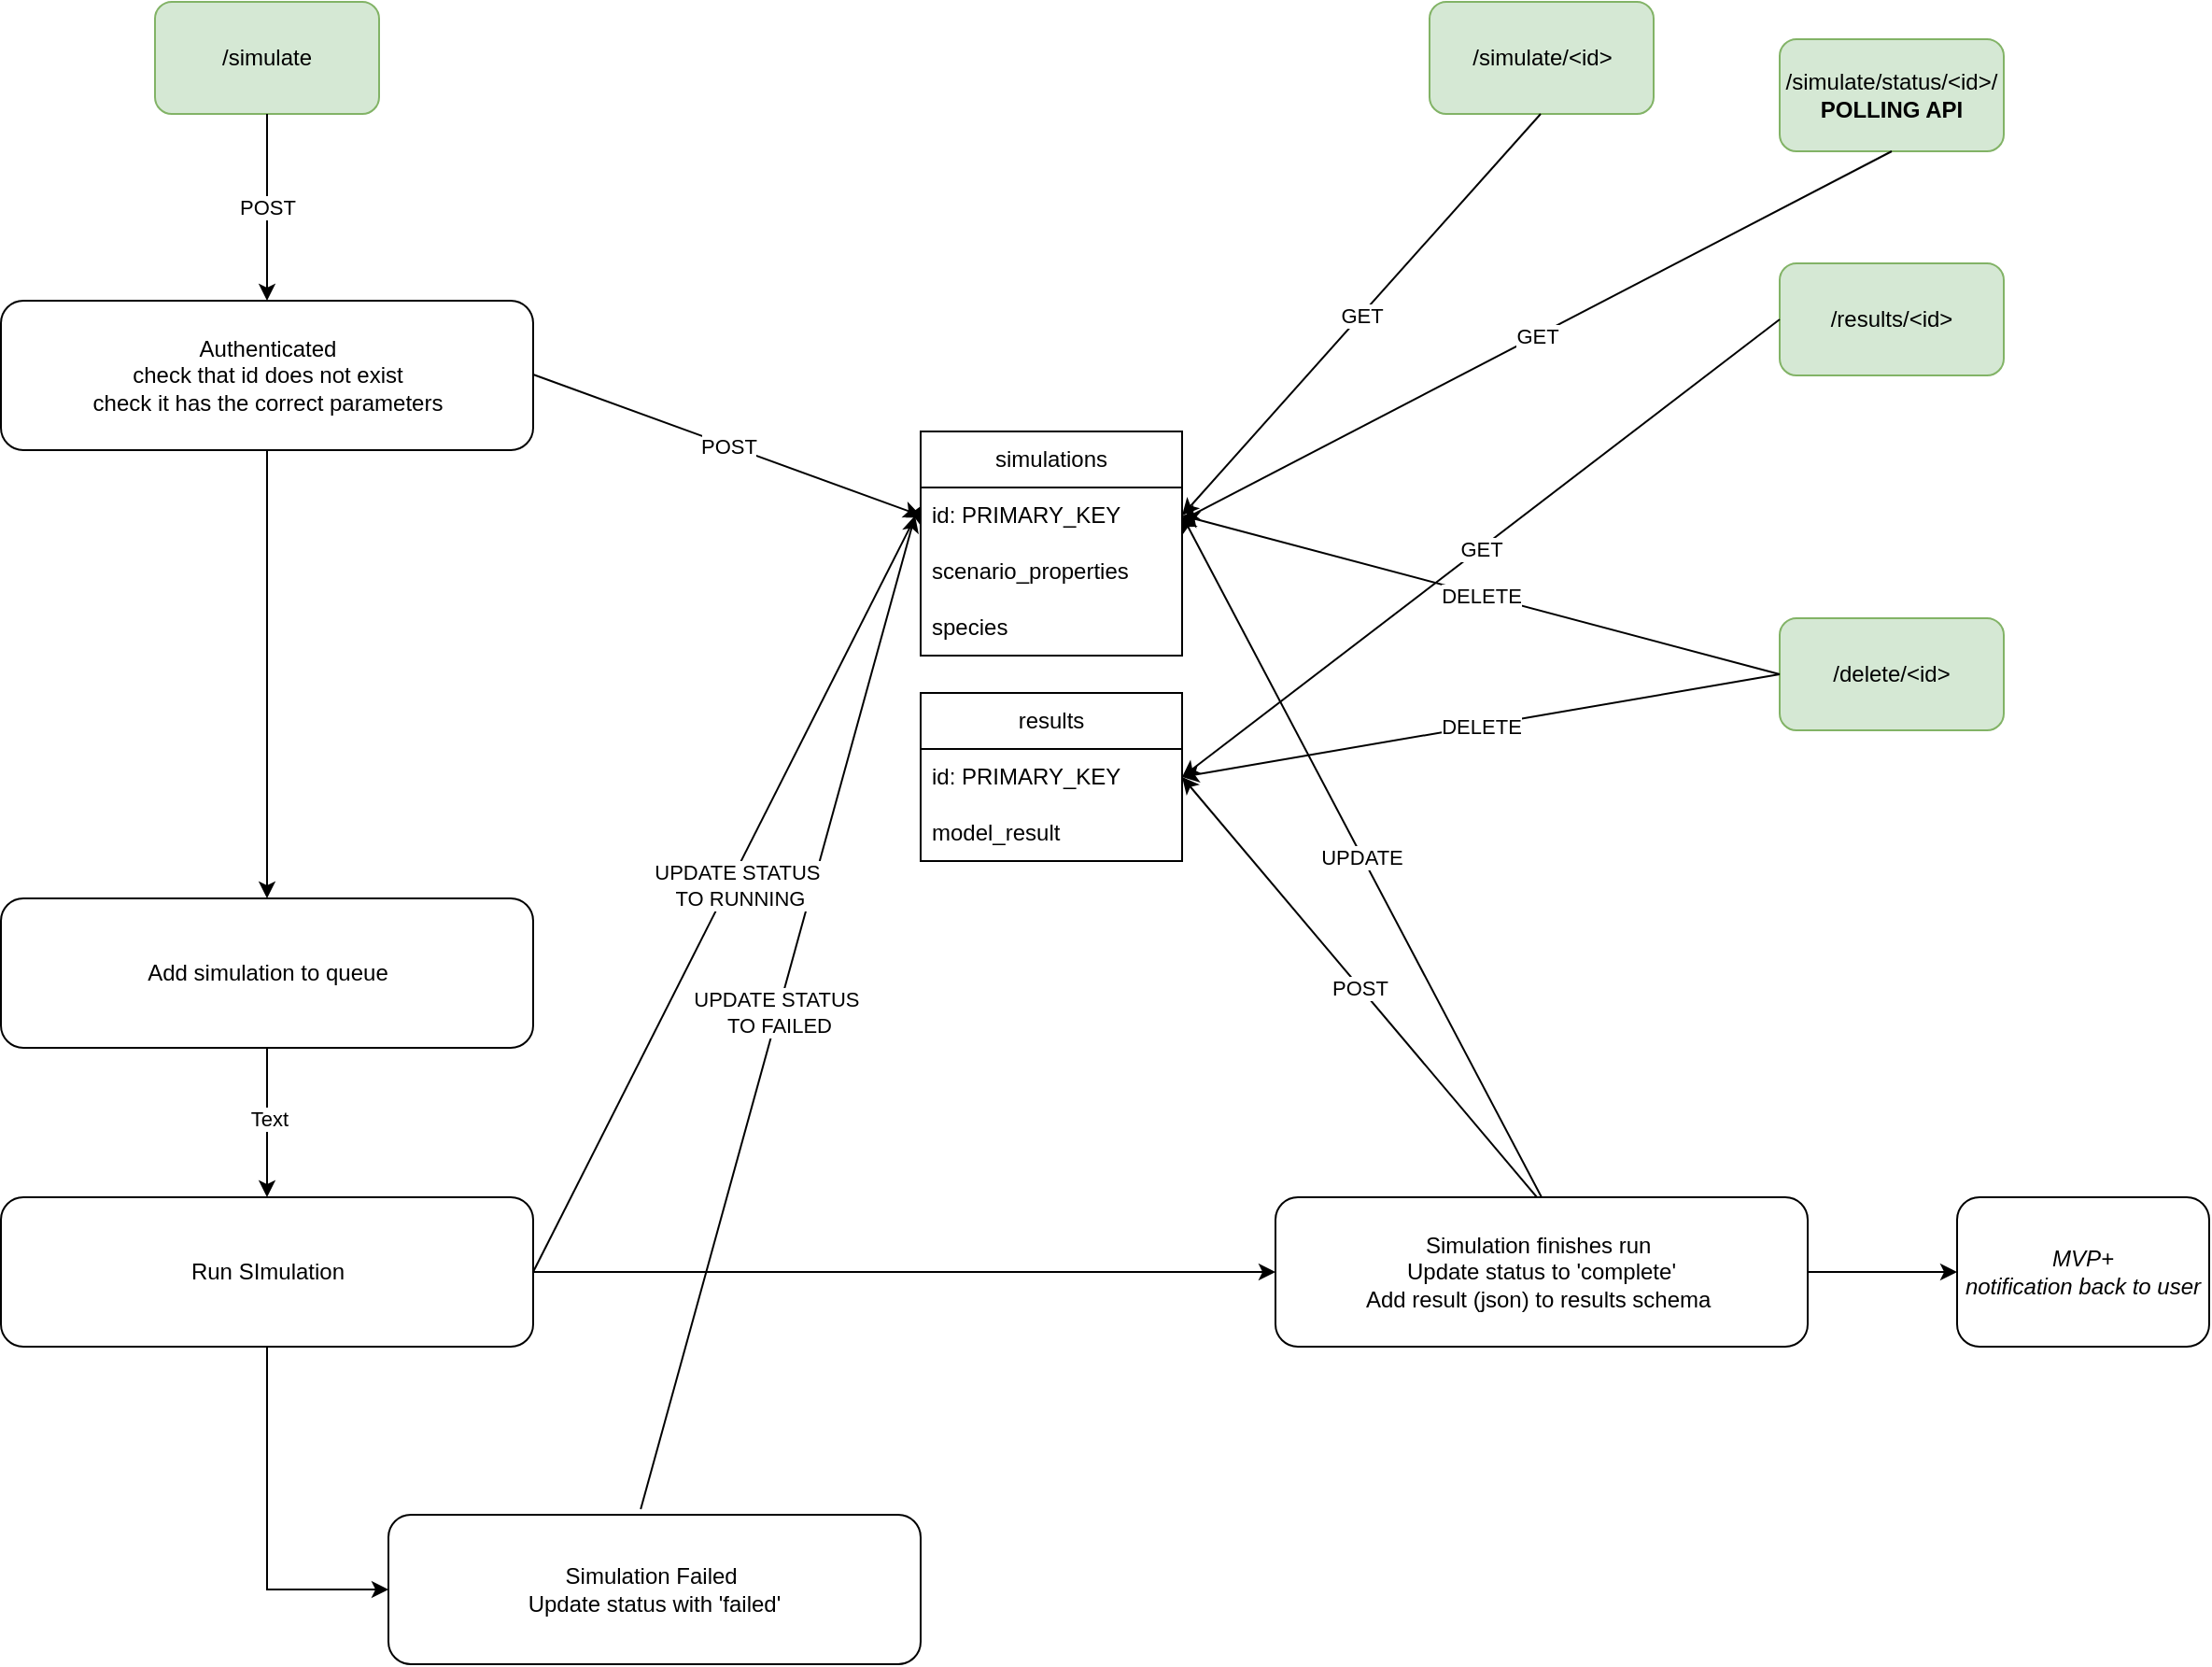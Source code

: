 <mxfile version="24.4.9" type="github">
  <diagram name="Page-1" id="TQ4eBMd5YeBiTXItU8jS">
    <mxGraphModel dx="1434" dy="772" grid="1" gridSize="10" guides="1" tooltips="1" connect="1" arrows="1" fold="1" page="1" pageScale="1" pageWidth="850" pageHeight="1100" math="0" shadow="0">
      <root>
        <mxCell id="0" />
        <mxCell id="1" parent="0" />
        <mxCell id="Oc1wq3lQpYeWBhhOjSAj-2" value="/simulate" style="rounded=1;whiteSpace=wrap;html=1;fillColor=#d5e8d4;strokeColor=#82b366;" parent="1" vertex="1">
          <mxGeometry x="370" y="40" width="120" height="60" as="geometry" />
        </mxCell>
        <mxCell id="xN9SMs_Lk29yB2TB7Gc1-17" value="" style="edgeStyle=orthogonalEdgeStyle;rounded=0;orthogonalLoop=1;jettySize=auto;html=1;" parent="1" source="xN9SMs_Lk29yB2TB7Gc1-1" target="xN9SMs_Lk29yB2TB7Gc1-20" edge="1">
          <mxGeometry relative="1" as="geometry">
            <mxPoint x="430" y="360" as="targetPoint" />
          </mxGeometry>
        </mxCell>
        <mxCell id="xN9SMs_Lk29yB2TB7Gc1-1" value="&lt;div&gt;Authenticated&lt;/div&gt;check that id does not exist&lt;div&gt;check it has the correct parameters&lt;/div&gt;" style="rounded=1;whiteSpace=wrap;html=1;" parent="1" vertex="1">
          <mxGeometry x="287.5" y="200" width="285" height="80" as="geometry" />
        </mxCell>
        <mxCell id="xN9SMs_Lk29yB2TB7Gc1-4" value="simulations" style="swimlane;fontStyle=0;childLayout=stackLayout;horizontal=1;startSize=30;horizontalStack=0;resizeParent=1;resizeParentMax=0;resizeLast=0;collapsible=1;marginBottom=0;whiteSpace=wrap;html=1;" parent="1" vertex="1">
          <mxGeometry x="780" y="270" width="140" height="120" as="geometry" />
        </mxCell>
        <mxCell id="xN9SMs_Lk29yB2TB7Gc1-5" value="id: PRIMARY_KEY" style="text;strokeColor=none;fillColor=none;align=left;verticalAlign=middle;spacingLeft=4;spacingRight=4;overflow=hidden;points=[[0,0.5],[1,0.5]];portConstraint=eastwest;rotatable=0;whiteSpace=wrap;html=1;" parent="xN9SMs_Lk29yB2TB7Gc1-4" vertex="1">
          <mxGeometry y="30" width="140" height="30" as="geometry" />
        </mxCell>
        <mxCell id="xN9SMs_Lk29yB2TB7Gc1-6" value="scenario_properties" style="text;strokeColor=none;fillColor=none;align=left;verticalAlign=middle;spacingLeft=4;spacingRight=4;overflow=hidden;points=[[0,0.5],[1,0.5]];portConstraint=eastwest;rotatable=0;whiteSpace=wrap;html=1;" parent="xN9SMs_Lk29yB2TB7Gc1-4" vertex="1">
          <mxGeometry y="60" width="140" height="30" as="geometry" />
        </mxCell>
        <mxCell id="xN9SMs_Lk29yB2TB7Gc1-7" value="species" style="text;strokeColor=none;fillColor=none;align=left;verticalAlign=middle;spacingLeft=4;spacingRight=4;overflow=hidden;points=[[0,0.5],[1,0.5]];portConstraint=eastwest;rotatable=0;whiteSpace=wrap;html=1;" parent="xN9SMs_Lk29yB2TB7Gc1-4" vertex="1">
          <mxGeometry y="90" width="140" height="30" as="geometry" />
        </mxCell>
        <mxCell id="xN9SMs_Lk29yB2TB7Gc1-8" value="results" style="swimlane;fontStyle=0;childLayout=stackLayout;horizontal=1;startSize=30;horizontalStack=0;resizeParent=1;resizeParentMax=0;resizeLast=0;collapsible=1;marginBottom=0;whiteSpace=wrap;html=1;" parent="1" vertex="1">
          <mxGeometry x="780" y="410" width="140" height="90" as="geometry" />
        </mxCell>
        <mxCell id="xN9SMs_Lk29yB2TB7Gc1-9" value="id: PRIMARY_KEY" style="text;strokeColor=none;fillColor=none;align=left;verticalAlign=middle;spacingLeft=4;spacingRight=4;overflow=hidden;points=[[0,0.5],[1,0.5]];portConstraint=eastwest;rotatable=0;whiteSpace=wrap;html=1;" parent="xN9SMs_Lk29yB2TB7Gc1-8" vertex="1">
          <mxGeometry y="30" width="140" height="30" as="geometry" />
        </mxCell>
        <mxCell id="xN9SMs_Lk29yB2TB7Gc1-10" value="model_result" style="text;strokeColor=none;fillColor=none;align=left;verticalAlign=middle;spacingLeft=4;spacingRight=4;overflow=hidden;points=[[0,0.5],[1,0.5]];portConstraint=eastwest;rotatable=0;whiteSpace=wrap;html=1;" parent="xN9SMs_Lk29yB2TB7Gc1-8" vertex="1">
          <mxGeometry y="60" width="140" height="30" as="geometry" />
        </mxCell>
        <mxCell id="xN9SMs_Lk29yB2TB7Gc1-13" value="" style="endArrow=classic;html=1;rounded=0;entryX=0;entryY=0.5;entryDx=0;entryDy=0;" parent="1" target="xN9SMs_Lk29yB2TB7Gc1-5" edge="1">
          <mxGeometry relative="1" as="geometry">
            <mxPoint x="572.5" y="239.5" as="sourcePoint" />
            <mxPoint x="672.5" y="239.5" as="targetPoint" />
          </mxGeometry>
        </mxCell>
        <mxCell id="xN9SMs_Lk29yB2TB7Gc1-14" value="POST" style="edgeLabel;resizable=0;html=1;;align=center;verticalAlign=middle;" parent="xN9SMs_Lk29yB2TB7Gc1-13" connectable="0" vertex="1">
          <mxGeometry relative="1" as="geometry" />
        </mxCell>
        <mxCell id="xN9SMs_Lk29yB2TB7Gc1-23" value="" style="edgeStyle=orthogonalEdgeStyle;rounded=0;orthogonalLoop=1;jettySize=auto;html=1;" parent="1" source="xN9SMs_Lk29yB2TB7Gc1-20" target="xN9SMs_Lk29yB2TB7Gc1-22" edge="1">
          <mxGeometry relative="1" as="geometry" />
        </mxCell>
        <mxCell id="xN9SMs_Lk29yB2TB7Gc1-51" value="Text" style="edgeLabel;html=1;align=center;verticalAlign=middle;resizable=0;points=[];" parent="xN9SMs_Lk29yB2TB7Gc1-23" vertex="1" connectable="0">
          <mxGeometry x="-0.05" y="1" relative="1" as="geometry">
            <mxPoint as="offset" />
          </mxGeometry>
        </mxCell>
        <mxCell id="xN9SMs_Lk29yB2TB7Gc1-20" value="Add simulation to queue" style="rounded=1;whiteSpace=wrap;html=1;" parent="1" vertex="1">
          <mxGeometry x="287.5" y="520" width="285" height="80" as="geometry" />
        </mxCell>
        <mxCell id="xN9SMs_Lk29yB2TB7Gc1-26" value="" style="edgeStyle=orthogonalEdgeStyle;rounded=0;orthogonalLoop=1;jettySize=auto;html=1;entryX=0;entryY=0.5;entryDx=0;entryDy=0;" parent="1" source="xN9SMs_Lk29yB2TB7Gc1-22" target="xN9SMs_Lk29yB2TB7Gc1-25" edge="1">
          <mxGeometry relative="1" as="geometry" />
        </mxCell>
        <mxCell id="xN9SMs_Lk29yB2TB7Gc1-29" value="" style="edgeStyle=orthogonalEdgeStyle;rounded=0;orthogonalLoop=1;jettySize=auto;html=1;" parent="1" source="xN9SMs_Lk29yB2TB7Gc1-22" target="xN9SMs_Lk29yB2TB7Gc1-28" edge="1">
          <mxGeometry relative="1" as="geometry" />
        </mxCell>
        <mxCell id="xN9SMs_Lk29yB2TB7Gc1-22" value="Run SImulation" style="rounded=1;whiteSpace=wrap;html=1;" parent="1" vertex="1">
          <mxGeometry x="287.5" y="680" width="285" height="80" as="geometry" />
        </mxCell>
        <mxCell id="xN9SMs_Lk29yB2TB7Gc1-25" value="Simulation Failed&amp;nbsp;&lt;div&gt;Update status with &#39;failed&#39;&lt;/div&gt;" style="rounded=1;whiteSpace=wrap;html=1;" parent="1" vertex="1">
          <mxGeometry x="495" y="850" width="285" height="80" as="geometry" />
        </mxCell>
        <mxCell id="14rYZSYpVF71IEUwwzAR-5" value="" style="edgeStyle=orthogonalEdgeStyle;rounded=0;orthogonalLoop=1;jettySize=auto;html=1;" parent="1" source="xN9SMs_Lk29yB2TB7Gc1-28" target="14rYZSYpVF71IEUwwzAR-4" edge="1">
          <mxGeometry relative="1" as="geometry" />
        </mxCell>
        <mxCell id="xN9SMs_Lk29yB2TB7Gc1-28" value="Simulation finishes run&amp;nbsp;&lt;div&gt;Update status to &#39;complete&#39;&lt;/div&gt;&lt;div&gt;Add result (json) to results schema&amp;nbsp;&lt;/div&gt;" style="rounded=1;whiteSpace=wrap;html=1;" parent="1" vertex="1">
          <mxGeometry x="970" y="680" width="285" height="80" as="geometry" />
        </mxCell>
        <mxCell id="xN9SMs_Lk29yB2TB7Gc1-31" value="" style="endArrow=classic;html=1;rounded=0;entryX=1;entryY=0.5;entryDx=0;entryDy=0;" parent="1" target="xN9SMs_Lk29yB2TB7Gc1-9" edge="1">
          <mxGeometry relative="1" as="geometry">
            <mxPoint x="1110" y="680" as="sourcePoint" />
            <mxPoint x="1317.5" y="755.5" as="targetPoint" />
          </mxGeometry>
        </mxCell>
        <mxCell id="xN9SMs_Lk29yB2TB7Gc1-32" value="POST" style="edgeLabel;resizable=0;html=1;;align=center;verticalAlign=middle;" parent="xN9SMs_Lk29yB2TB7Gc1-31" connectable="0" vertex="1">
          <mxGeometry relative="1" as="geometry" />
        </mxCell>
        <mxCell id="xN9SMs_Lk29yB2TB7Gc1-33" value="" style="endArrow=classic;html=1;rounded=0;entryX=1;entryY=0.5;entryDx=0;entryDy=0;exitX=0.5;exitY=0;exitDx=0;exitDy=0;" parent="1" source="xN9SMs_Lk29yB2TB7Gc1-28" target="xN9SMs_Lk29yB2TB7Gc1-5" edge="1">
          <mxGeometry relative="1" as="geometry">
            <mxPoint x="1110" y="680" as="sourcePoint" />
            <mxPoint x="920" y="455" as="targetPoint" />
          </mxGeometry>
        </mxCell>
        <mxCell id="xN9SMs_Lk29yB2TB7Gc1-34" value="UPDATE" style="edgeLabel;resizable=0;html=1;;align=center;verticalAlign=middle;" parent="xN9SMs_Lk29yB2TB7Gc1-33" connectable="0" vertex="1">
          <mxGeometry relative="1" as="geometry" />
        </mxCell>
        <mxCell id="xN9SMs_Lk29yB2TB7Gc1-35" value="/simulate/&amp;lt;id&amp;gt;" style="rounded=1;whiteSpace=wrap;html=1;fillColor=#d5e8d4;strokeColor=#82b366;" parent="1" vertex="1">
          <mxGeometry x="1052.5" y="40" width="120" height="60" as="geometry" />
        </mxCell>
        <mxCell id="xN9SMs_Lk29yB2TB7Gc1-36" value="" style="endArrow=classic;html=1;rounded=0;entryX=0.5;entryY=0;entryDx=0;entryDy=0;" parent="1" target="xN9SMs_Lk29yB2TB7Gc1-1" edge="1">
          <mxGeometry relative="1" as="geometry">
            <mxPoint x="430" y="100" as="sourcePoint" />
            <mxPoint x="637.5" y="175.5" as="targetPoint" />
          </mxGeometry>
        </mxCell>
        <mxCell id="xN9SMs_Lk29yB2TB7Gc1-37" value="POST" style="edgeLabel;resizable=0;html=1;;align=center;verticalAlign=middle;" parent="xN9SMs_Lk29yB2TB7Gc1-36" connectable="0" vertex="1">
          <mxGeometry relative="1" as="geometry" />
        </mxCell>
        <mxCell id="xN9SMs_Lk29yB2TB7Gc1-38" value="" style="endArrow=classic;html=1;rounded=0;entryX=1;entryY=0.5;entryDx=0;entryDy=0;" parent="1" target="xN9SMs_Lk29yB2TB7Gc1-5" edge="1">
          <mxGeometry relative="1" as="geometry">
            <mxPoint x="1112" y="100" as="sourcePoint" />
            <mxPoint x="1112" y="200" as="targetPoint" />
          </mxGeometry>
        </mxCell>
        <mxCell id="xN9SMs_Lk29yB2TB7Gc1-39" value="GET" style="edgeLabel;resizable=0;html=1;;align=center;verticalAlign=middle;" parent="xN9SMs_Lk29yB2TB7Gc1-38" connectable="0" vertex="1">
          <mxGeometry relative="1" as="geometry" />
        </mxCell>
        <mxCell id="xN9SMs_Lk29yB2TB7Gc1-40" value="/results/&amp;lt;id&amp;gt;" style="rounded=1;whiteSpace=wrap;html=1;fillColor=#d5e8d4;strokeColor=#82b366;" parent="1" vertex="1">
          <mxGeometry x="1240" y="180" width="120" height="60" as="geometry" />
        </mxCell>
        <mxCell id="xN9SMs_Lk29yB2TB7Gc1-41" value="" style="endArrow=classic;html=1;rounded=0;entryX=1;entryY=0.5;entryDx=0;entryDy=0;exitX=0;exitY=0.5;exitDx=0;exitDy=0;" parent="1" source="xN9SMs_Lk29yB2TB7Gc1-40" target="xN9SMs_Lk29yB2TB7Gc1-9" edge="1">
          <mxGeometry relative="1" as="geometry">
            <mxPoint x="1102" y="300" as="sourcePoint" />
            <mxPoint x="910" y="515" as="targetPoint" />
          </mxGeometry>
        </mxCell>
        <mxCell id="xN9SMs_Lk29yB2TB7Gc1-42" value="GET" style="edgeLabel;resizable=0;html=1;;align=center;verticalAlign=middle;" parent="xN9SMs_Lk29yB2TB7Gc1-41" connectable="0" vertex="1">
          <mxGeometry relative="1" as="geometry" />
        </mxCell>
        <mxCell id="xN9SMs_Lk29yB2TB7Gc1-43" value="/delete/&amp;lt;id&amp;gt;" style="rounded=1;whiteSpace=wrap;html=1;fillColor=#d5e8d4;strokeColor=#82b366;" parent="1" vertex="1">
          <mxGeometry x="1240" y="370" width="120" height="60" as="geometry" />
        </mxCell>
        <mxCell id="xN9SMs_Lk29yB2TB7Gc1-44" value="" style="endArrow=classic;html=1;rounded=0;entryX=1;entryY=0.5;entryDx=0;entryDy=0;exitX=0;exitY=0.5;exitDx=0;exitDy=0;" parent="1" source="xN9SMs_Lk29yB2TB7Gc1-43" target="xN9SMs_Lk29yB2TB7Gc1-5" edge="1">
          <mxGeometry relative="1" as="geometry">
            <mxPoint x="1255" y="210" as="sourcePoint" />
            <mxPoint x="860" y="565" as="targetPoint" />
          </mxGeometry>
        </mxCell>
        <mxCell id="xN9SMs_Lk29yB2TB7Gc1-45" value="DELETE" style="edgeLabel;resizable=0;html=1;;align=center;verticalAlign=middle;" parent="xN9SMs_Lk29yB2TB7Gc1-44" connectable="0" vertex="1">
          <mxGeometry relative="1" as="geometry" />
        </mxCell>
        <mxCell id="xN9SMs_Lk29yB2TB7Gc1-47" value="" style="endArrow=classic;html=1;rounded=0;entryX=1;entryY=0.5;entryDx=0;entryDy=0;exitX=0;exitY=0.5;exitDx=0;exitDy=0;" parent="1" source="xN9SMs_Lk29yB2TB7Gc1-43" target="xN9SMs_Lk29yB2TB7Gc1-9" edge="1">
          <mxGeometry relative="1" as="geometry">
            <mxPoint x="1255" y="210" as="sourcePoint" />
            <mxPoint x="920" y="315" as="targetPoint" />
          </mxGeometry>
        </mxCell>
        <mxCell id="xN9SMs_Lk29yB2TB7Gc1-48" value="DELETE" style="edgeLabel;resizable=0;html=1;;align=center;verticalAlign=middle;" parent="xN9SMs_Lk29yB2TB7Gc1-47" connectable="0" vertex="1">
          <mxGeometry relative="1" as="geometry" />
        </mxCell>
        <mxCell id="xN9SMs_Lk29yB2TB7Gc1-52" value="" style="endArrow=classic;html=1;rounded=0;entryX=1;entryY=0.5;entryDx=0;entryDy=0;exitX=0.474;exitY=-0.037;exitDx=0;exitDy=0;exitPerimeter=0;" parent="1" source="xN9SMs_Lk29yB2TB7Gc1-25" edge="1">
          <mxGeometry relative="1" as="geometry">
            <mxPoint x="970" y="680" as="sourcePoint" />
            <mxPoint x="777" y="315" as="targetPoint" />
          </mxGeometry>
        </mxCell>
        <mxCell id="xN9SMs_Lk29yB2TB7Gc1-53" value="UPDATE STATUS&amp;nbsp;&lt;div&gt;TO FAILED&lt;/div&gt;" style="edgeLabel;resizable=0;html=1;;align=center;verticalAlign=middle;" parent="xN9SMs_Lk29yB2TB7Gc1-52" connectable="0" vertex="1">
          <mxGeometry relative="1" as="geometry" />
        </mxCell>
        <mxCell id="14rYZSYpVF71IEUwwzAR-1" value="/simulate/status/&amp;lt;id&amp;gt;/&lt;div&gt;&lt;b&gt;POLLING API&lt;/b&gt;&lt;/div&gt;" style="rounded=1;whiteSpace=wrap;html=1;fillColor=#d5e8d4;strokeColor=#82b366;" parent="1" vertex="1">
          <mxGeometry x="1240" y="60" width="120" height="60" as="geometry" />
        </mxCell>
        <mxCell id="14rYZSYpVF71IEUwwzAR-2" value="" style="endArrow=classic;html=1;rounded=0;entryX=1;entryY=0.5;entryDx=0;entryDy=0;exitX=0.5;exitY=1;exitDx=0;exitDy=0;" parent="1" source="14rYZSYpVF71IEUwwzAR-1" edge="1">
          <mxGeometry relative="1" as="geometry">
            <mxPoint x="1112" y="102.5" as="sourcePoint" />
            <mxPoint x="920" y="317.5" as="targetPoint" />
          </mxGeometry>
        </mxCell>
        <mxCell id="14rYZSYpVF71IEUwwzAR-3" value="GET" style="edgeLabel;resizable=0;html=1;;align=center;verticalAlign=middle;" parent="14rYZSYpVF71IEUwwzAR-2" connectable="0" vertex="1">
          <mxGeometry relative="1" as="geometry" />
        </mxCell>
        <mxCell id="14rYZSYpVF71IEUwwzAR-4" value="&lt;i&gt;MVP+&lt;/i&gt;&lt;div&gt;&lt;i&gt;notification back to user&lt;/i&gt;&lt;/div&gt;" style="rounded=1;whiteSpace=wrap;html=1;" parent="1" vertex="1">
          <mxGeometry x="1335" y="680" width="135" height="80" as="geometry" />
        </mxCell>
        <mxCell id="tmBzAuCehmJoqRncmRdv-6" value="" style="endArrow=classic;html=1;rounded=0;entryX=1;entryY=0.5;entryDx=0;entryDy=0;exitX=1;exitY=0.5;exitDx=0;exitDy=0;" edge="1" parent="1" source="xN9SMs_Lk29yB2TB7Gc1-22">
          <mxGeometry relative="1" as="geometry">
            <mxPoint x="633" y="842" as="sourcePoint" />
            <mxPoint x="780" y="310" as="targetPoint" />
          </mxGeometry>
        </mxCell>
        <mxCell id="tmBzAuCehmJoqRncmRdv-8" value="UPDATE STATUS&amp;nbsp;&lt;div&gt;TO RUNNING&lt;/div&gt;" style="edgeLabel;html=1;align=center;verticalAlign=middle;resizable=0;points=[];" vertex="1" connectable="0" parent="tmBzAuCehmJoqRncmRdv-6">
          <mxGeometry x="0.021" y="-5" relative="1" as="geometry">
            <mxPoint as="offset" />
          </mxGeometry>
        </mxCell>
      </root>
    </mxGraphModel>
  </diagram>
</mxfile>
